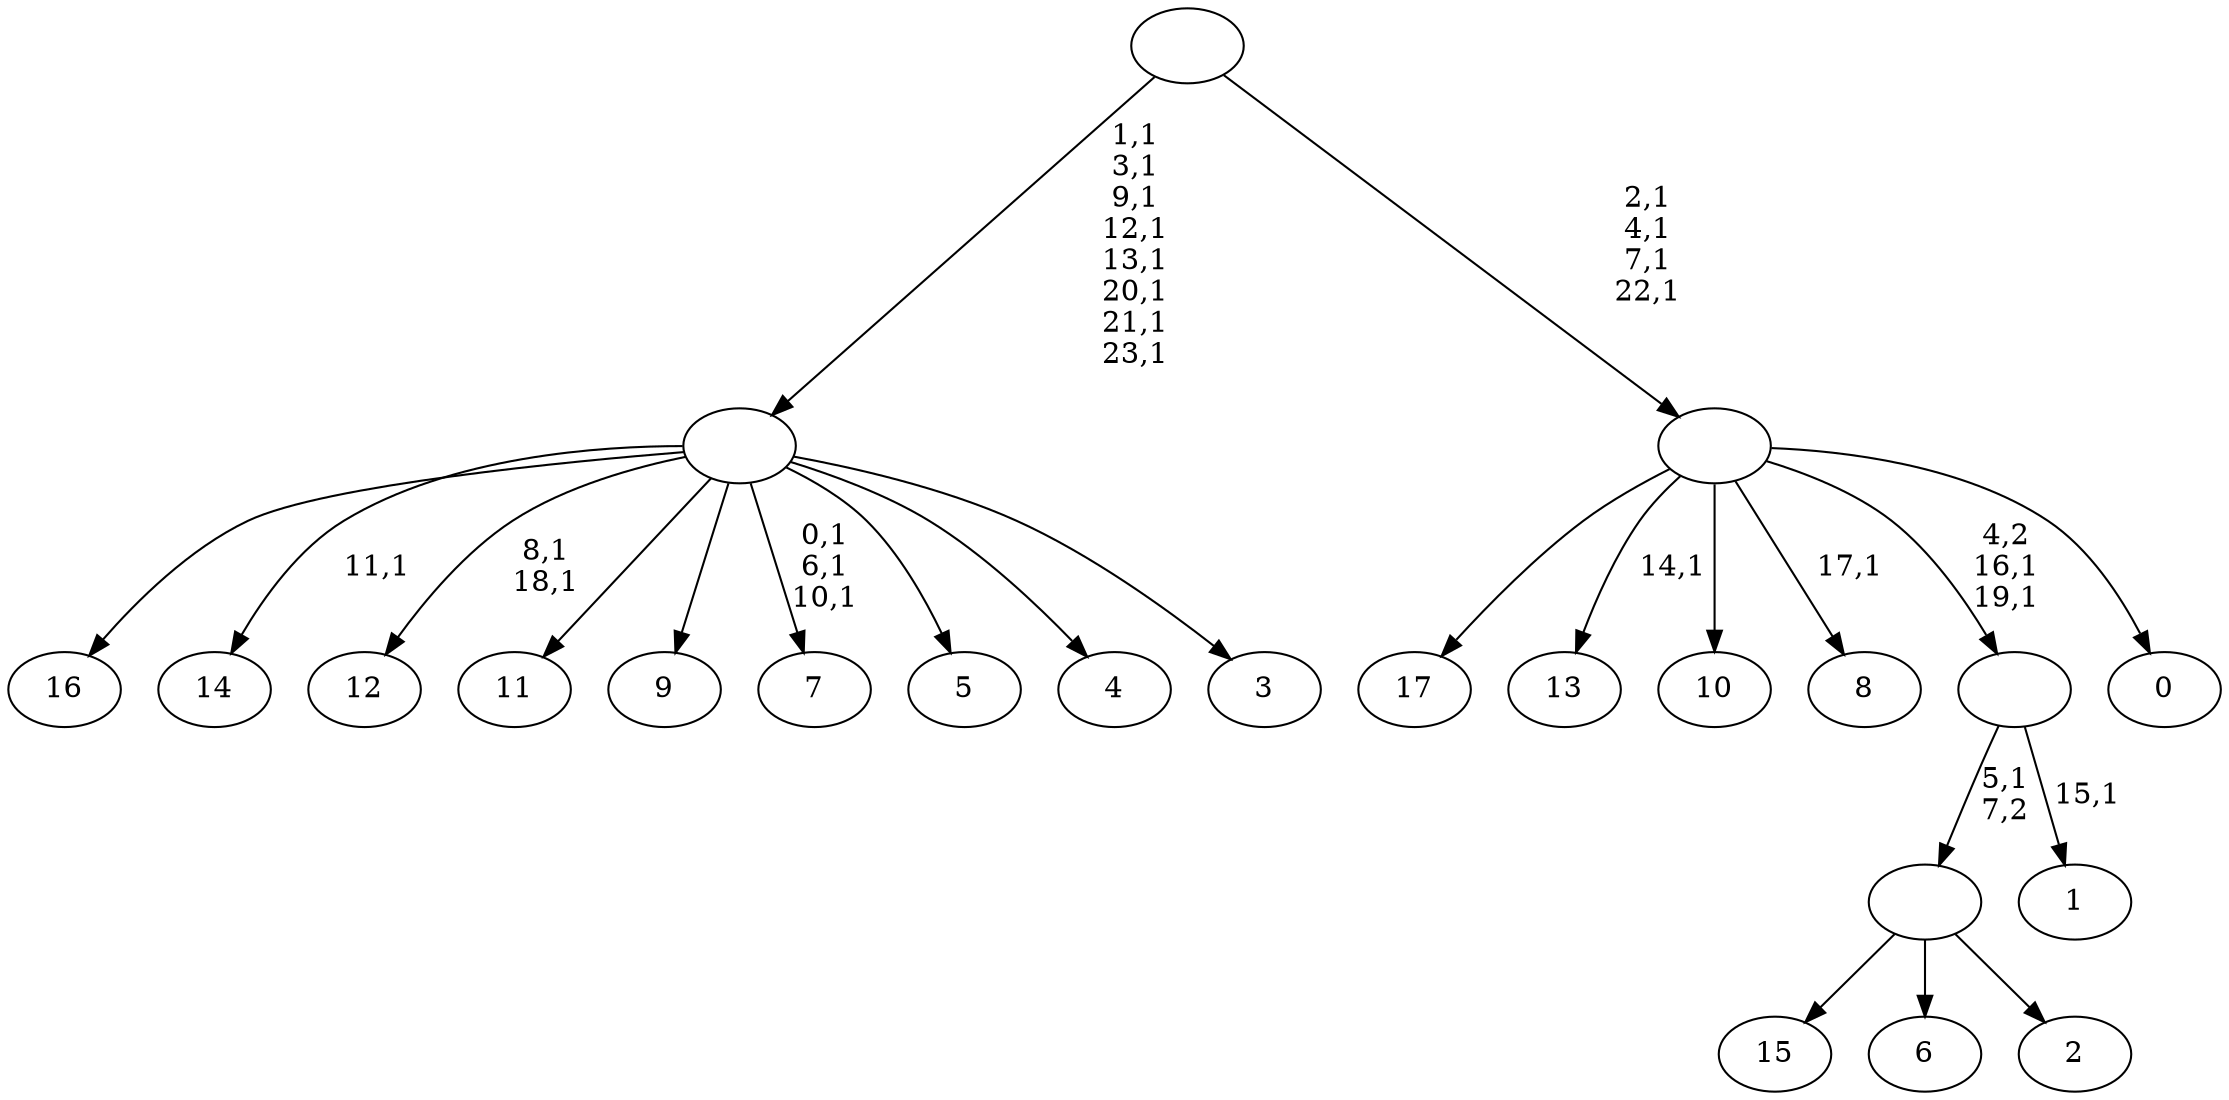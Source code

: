 digraph T {
	42 [label="17"]
	41 [label="16"]
	40 [label="15"]
	39 [label="14"]
	37 [label="13"]
	35 [label="12"]
	32 [label="11"]
	31 [label="10"]
	30 [label="9"]
	29 [label="8"]
	27 [label="7"]
	23 [label="6"]
	22 [label="5"]
	21 [label="4"]
	20 [label="3"]
	19 [label=""]
	11 [label="2"]
	10 [label=""]
	9 [label="1"]
	7 [label=""]
	5 [label="0"]
	4 [label=""]
	0 [label=""]
	19 -> 27 [label="0,1\n6,1\n10,1"]
	19 -> 35 [label="8,1\n18,1"]
	19 -> 39 [label="11,1"]
	19 -> 41 [label=""]
	19 -> 32 [label=""]
	19 -> 30 [label=""]
	19 -> 22 [label=""]
	19 -> 21 [label=""]
	19 -> 20 [label=""]
	10 -> 40 [label=""]
	10 -> 23 [label=""]
	10 -> 11 [label=""]
	7 -> 9 [label="15,1"]
	7 -> 10 [label="5,1\n7,2"]
	4 -> 7 [label="4,2\n16,1\n19,1"]
	4 -> 29 [label="17,1"]
	4 -> 37 [label="14,1"]
	4 -> 42 [label=""]
	4 -> 31 [label=""]
	4 -> 5 [label=""]
	0 -> 4 [label="2,1\n4,1\n7,1\n22,1"]
	0 -> 19 [label="1,1\n3,1\n9,1\n12,1\n13,1\n20,1\n21,1\n23,1"]
}
